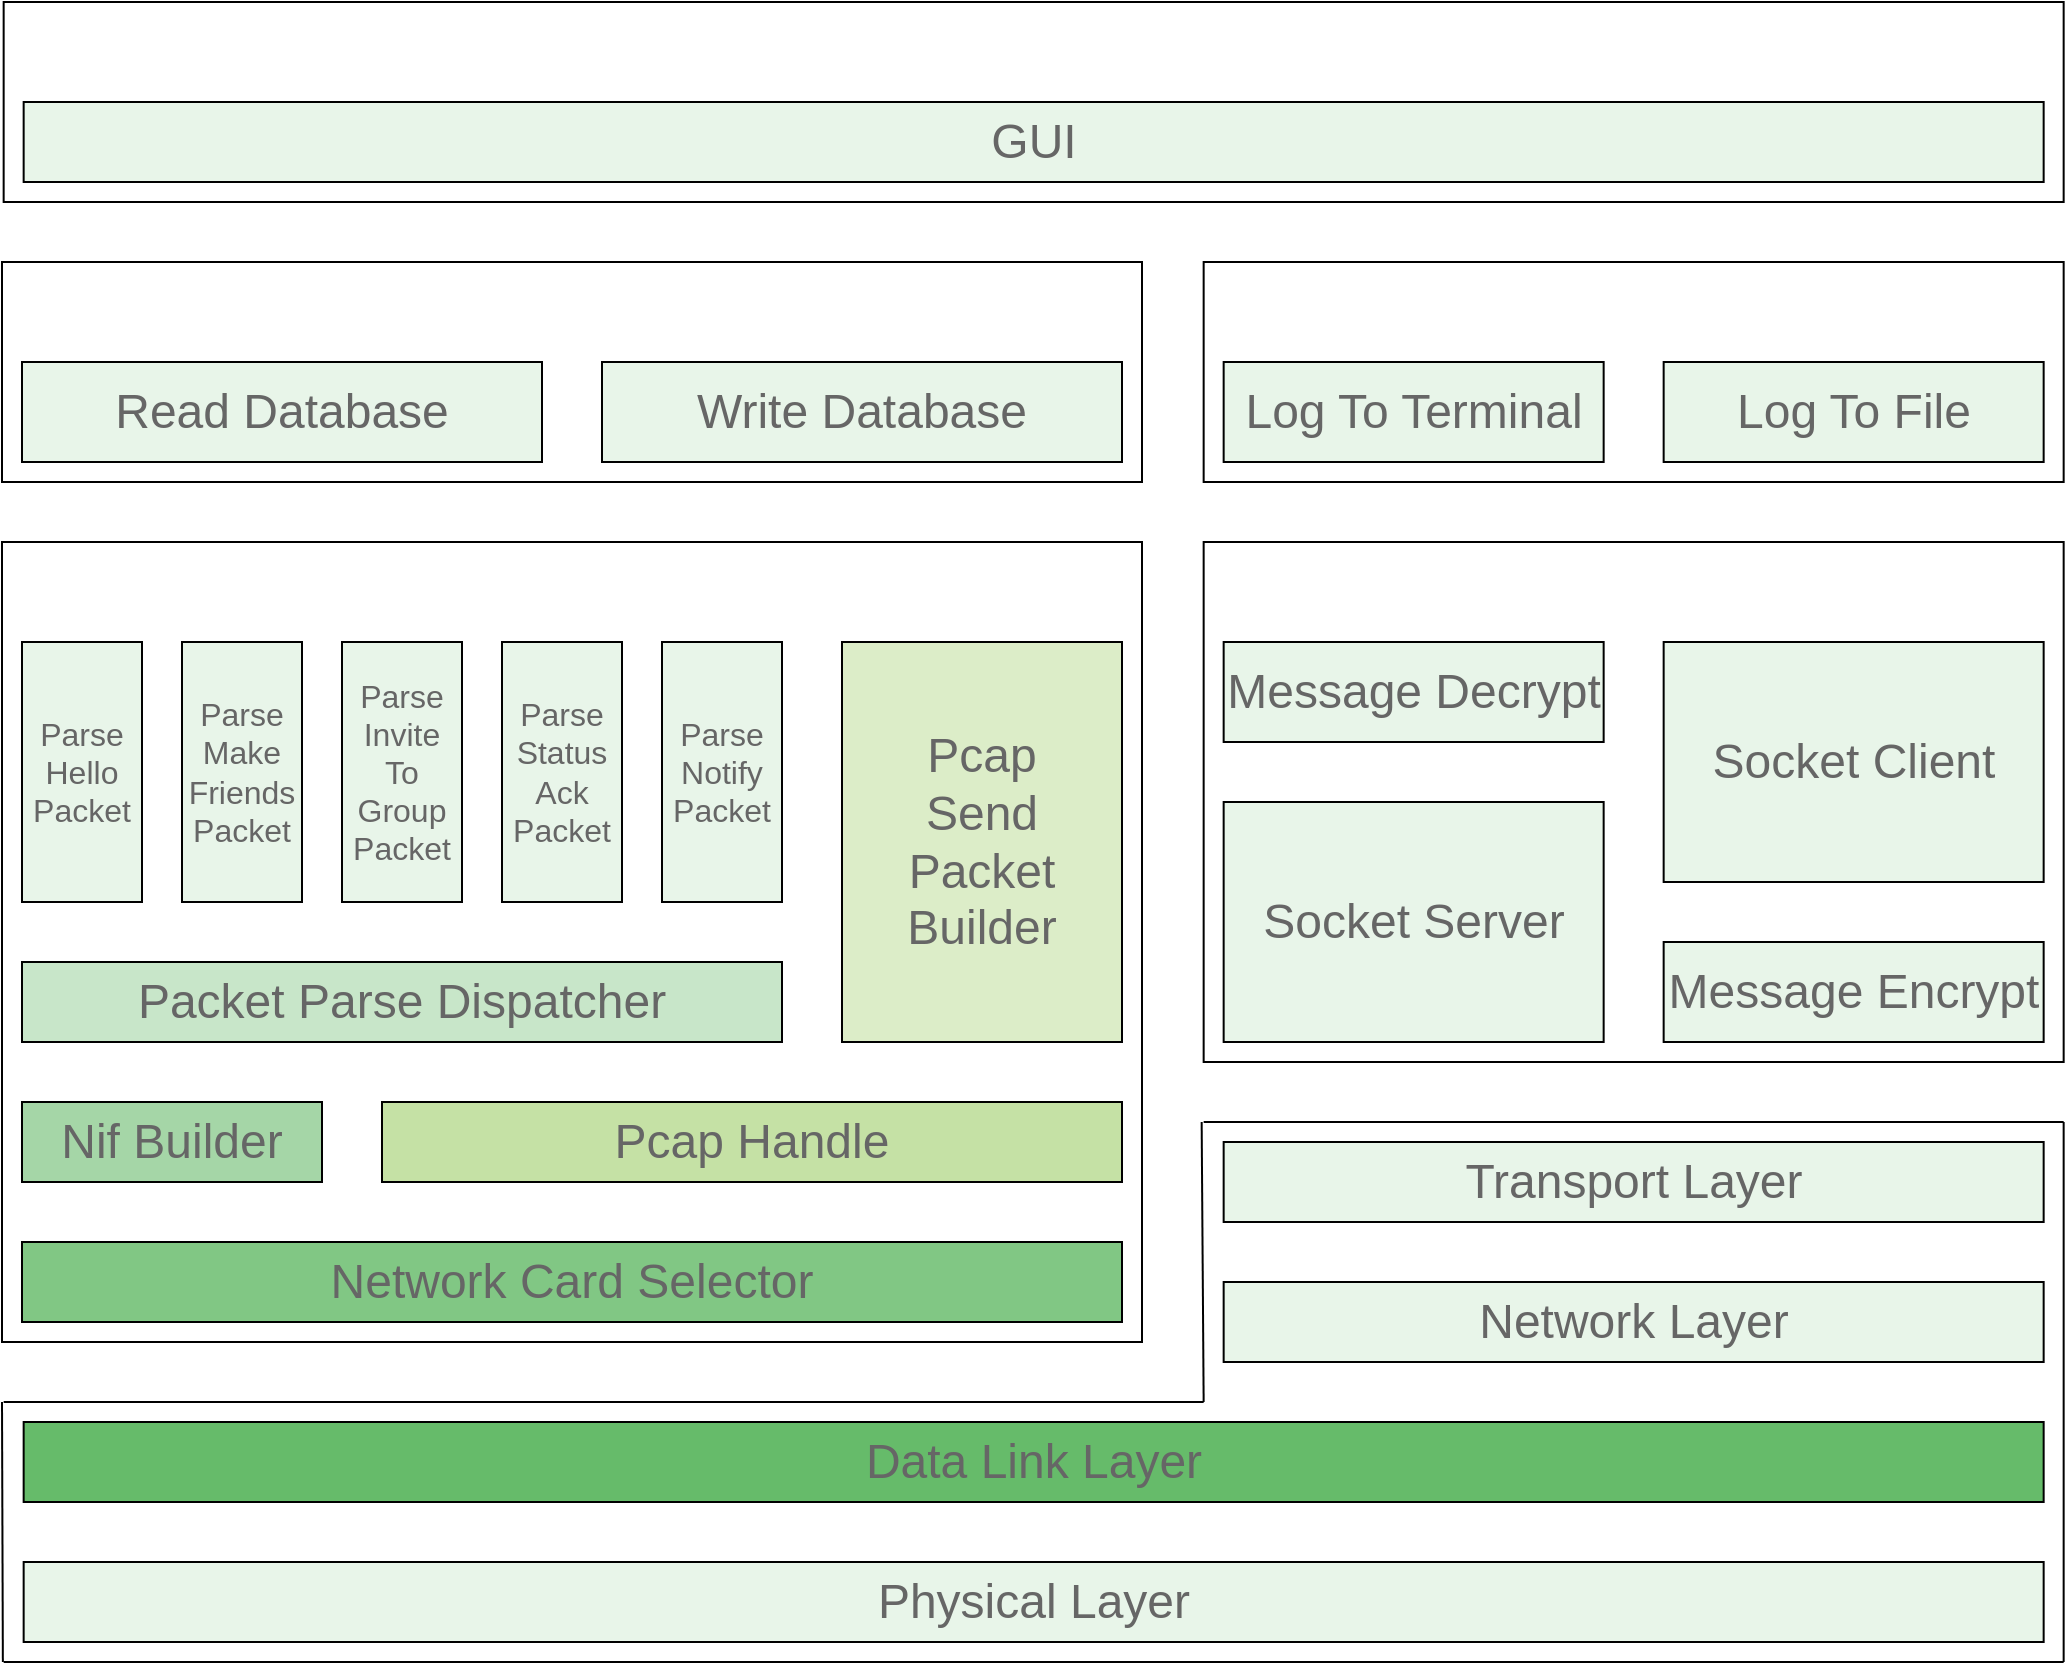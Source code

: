 <mxfile version="14.6.6" type="github">
  <diagram id="JCKB8MocDSN7x97dPDkK" name="Page-1">
    <mxGraphModel dx="1483" dy="897" grid="1" gridSize="10" guides="1" tooltips="1" connect="1" arrows="1" fold="1" page="1" pageScale="1" pageWidth="1654" pageHeight="2336" math="0" shadow="0">
      <root>
        <mxCell id="0" />
        <mxCell id="1" parent="0" />
        <mxCell id="Dv_WCurl7W9lhUE-oqcY-84" value="" style="group" vertex="1" connectable="0" parent="1">
          <mxGeometry x="880.83" y="690" width="430" height="260" as="geometry" />
        </mxCell>
        <mxCell id="Dv_WCurl7W9lhUE-oqcY-34" value="" style="rounded=0;whiteSpace=wrap;html=1;fillColor=none;" vertex="1" parent="Dv_WCurl7W9lhUE-oqcY-84">
          <mxGeometry width="430" height="260" as="geometry" />
        </mxCell>
        <mxCell id="Dv_WCurl7W9lhUE-oqcY-28" value="&lt;font color=&quot;#666666&quot;&gt;&lt;span style=&quot;font-size: 24px&quot;&gt;Socket Server&lt;/span&gt;&lt;/font&gt;" style="rounded=0;whiteSpace=wrap;html=1;strokeColor=#000000;fillColor=#e8f5e9;strokeWidth=1;" vertex="1" parent="Dv_WCurl7W9lhUE-oqcY-84">
          <mxGeometry x="10" y="130" width="190" height="120" as="geometry" />
        </mxCell>
        <mxCell id="Dv_WCurl7W9lhUE-oqcY-30" value="&lt;span style=&quot;color: rgb(102 , 102 , 102) ; font-size: 24px&quot;&gt;Socket Client&lt;/span&gt;" style="rounded=0;whiteSpace=wrap;html=1;strokeColor=#000000;fillColor=#e8f5e9;strokeWidth=1;" vertex="1" parent="Dv_WCurl7W9lhUE-oqcY-84">
          <mxGeometry x="230" y="50" width="190" height="120" as="geometry" />
        </mxCell>
        <mxCell id="Dv_WCurl7W9lhUE-oqcY-31" value="&lt;span style=&quot;color: rgb(102 , 102 , 102) ; font-size: 24px&quot;&gt;Message Decrypt&lt;/span&gt;" style="rounded=0;whiteSpace=wrap;html=1;strokeColor=#000000;fillColor=#e8f5e9;strokeWidth=1;" vertex="1" parent="Dv_WCurl7W9lhUE-oqcY-84">
          <mxGeometry x="10" y="50" width="190" height="50" as="geometry" />
        </mxCell>
        <mxCell id="Dv_WCurl7W9lhUE-oqcY-32" value="&lt;span style=&quot;color: rgb(102 , 102 , 102) ; font-size: 24px&quot;&gt;Message Encrypt&lt;/span&gt;" style="rounded=0;whiteSpace=wrap;html=1;strokeColor=#000000;fillColor=#e8f5e9;strokeWidth=1;" vertex="1" parent="Dv_WCurl7W9lhUE-oqcY-84">
          <mxGeometry x="230" y="200" width="190" height="50" as="geometry" />
        </mxCell>
        <mxCell id="Dv_WCurl7W9lhUE-oqcY-85" value="" style="group" vertex="1" connectable="0" parent="1">
          <mxGeometry x="280" y="690" width="570" height="400" as="geometry" />
        </mxCell>
        <mxCell id="Dv_WCurl7W9lhUE-oqcY-33" value="" style="rounded=0;whiteSpace=wrap;html=1;strokeColor=#000000;fillColor=none;" vertex="1" parent="Dv_WCurl7W9lhUE-oqcY-85">
          <mxGeometry width="570" height="400" as="geometry" />
        </mxCell>
        <mxCell id="Dv_WCurl7W9lhUE-oqcY-10" value="&lt;font style=&quot;font-size: 24px&quot; color=&quot;#666666&quot;&gt;Nif Builder&lt;/font&gt;" style="rounded=0;whiteSpace=wrap;html=1;fillColor=#a5d6a7;strokeWidth=1;" vertex="1" parent="Dv_WCurl7W9lhUE-oqcY-85">
          <mxGeometry x="10" y="280" width="150" height="40" as="geometry" />
        </mxCell>
        <mxCell id="Dv_WCurl7W9lhUE-oqcY-11" value="&lt;font color=&quot;#666666&quot;&gt;&lt;span style=&quot;font-size: 24px&quot;&gt;Pcap Handle&lt;/span&gt;&lt;/font&gt;" style="rounded=0;whiteSpace=wrap;html=1;fillColor=#c5e1a5;strokeWidth=1;" vertex="1" parent="Dv_WCurl7W9lhUE-oqcY-85">
          <mxGeometry x="190" y="280" width="370" height="40" as="geometry" />
        </mxCell>
        <mxCell id="Dv_WCurl7W9lhUE-oqcY-16" value="&lt;font color=&quot;#666666&quot;&gt;&lt;span style=&quot;font-size: 24px&quot;&gt;Packet Parse Dispatcher&lt;/span&gt;&lt;/font&gt;" style="rounded=0;whiteSpace=wrap;html=1;strokeColor=#000000;fillColor=#c8e6c9;strokeWidth=1;" vertex="1" parent="Dv_WCurl7W9lhUE-oqcY-85">
          <mxGeometry x="10" y="210" width="380" height="40" as="geometry" />
        </mxCell>
        <mxCell id="Dv_WCurl7W9lhUE-oqcY-17" value="&lt;span style=&quot;color: rgb(102 , 102 , 102) ; font-size: 24px&quot;&gt;Pcap&lt;br&gt;Send&lt;br&gt;Packet&lt;br&gt;Builder&lt;br&gt;&lt;/span&gt;" style="rounded=0;whiteSpace=wrap;html=1;strokeColor=#000000;fillColor=#dcedc8;strokeWidth=1;" vertex="1" parent="Dv_WCurl7W9lhUE-oqcY-85">
          <mxGeometry x="420" y="50" width="140" height="200" as="geometry" />
        </mxCell>
        <mxCell id="Dv_WCurl7W9lhUE-oqcY-18" value="&lt;span style=&quot;color: rgb(102 , 102 , 102) ; font-size: 16px&quot;&gt;Parse&lt;br&gt;Hello&lt;br&gt;Packet&lt;br&gt;&lt;/span&gt;" style="rounded=0;whiteSpace=wrap;html=1;strokeColor=#000000;fillColor=#e8f5e9;strokeWidth=1;" vertex="1" parent="Dv_WCurl7W9lhUE-oqcY-85">
          <mxGeometry x="10" y="50" width="60" height="130" as="geometry" />
        </mxCell>
        <mxCell id="Dv_WCurl7W9lhUE-oqcY-19" value="&lt;span style=&quot;color: rgb(102 , 102 , 102) ; font-size: 16px&quot;&gt;Parse&lt;/span&gt;&lt;br style=&quot;color: rgb(102 , 102 , 102) ; font-size: 16px&quot;&gt;&lt;font color=&quot;#666666&quot;&gt;&lt;span style=&quot;font-size: 16px&quot;&gt;Make&lt;br&gt;Friends&lt;/span&gt;&lt;/font&gt;&lt;br style=&quot;color: rgb(102 , 102 , 102) ; font-size: 16px&quot;&gt;&lt;span style=&quot;color: rgb(102 , 102 , 102) ; font-size: 16px&quot;&gt;Packet&lt;/span&gt;" style="rounded=0;whiteSpace=wrap;html=1;strokeColor=#000000;fillColor=#e8f5e9;strokeWidth=1;" vertex="1" parent="Dv_WCurl7W9lhUE-oqcY-85">
          <mxGeometry x="90" y="50" width="60" height="130" as="geometry" />
        </mxCell>
        <mxCell id="Dv_WCurl7W9lhUE-oqcY-20" value="&lt;span style=&quot;color: rgb(102 , 102 , 102) ; font-size: 16px&quot;&gt;Parse&lt;/span&gt;&lt;br style=&quot;color: rgb(102 , 102 , 102) ; font-size: 16px&quot;&gt;&lt;span style=&quot;color: rgb(102 , 102 , 102) ; font-size: 16px&quot;&gt;Invite&lt;br&gt;&lt;/span&gt;&lt;span style=&quot;color: rgb(102 , 102 , 102) ; font-size: 16px&quot;&gt;To&lt;br&gt;&lt;/span&gt;&lt;font color=&quot;#666666&quot;&gt;&lt;span style=&quot;font-size: 16px&quot;&gt;Group&lt;/span&gt;&lt;/font&gt;&lt;br style=&quot;color: rgb(102 , 102 , 102) ; font-size: 16px&quot;&gt;&lt;span style=&quot;color: rgb(102 , 102 , 102) ; font-size: 16px&quot;&gt;Packet&lt;/span&gt;" style="rounded=0;whiteSpace=wrap;html=1;strokeColor=#000000;fillColor=#e8f5e9;strokeWidth=1;" vertex="1" parent="Dv_WCurl7W9lhUE-oqcY-85">
          <mxGeometry x="170" y="50" width="60" height="130" as="geometry" />
        </mxCell>
        <mxCell id="Dv_WCurl7W9lhUE-oqcY-21" value="&lt;span style=&quot;color: rgb(102 , 102 , 102) ; font-size: 16px&quot;&gt;Parse&lt;/span&gt;&lt;br style=&quot;color: rgb(102 , 102 , 102) ; font-size: 16px&quot;&gt;&lt;span style=&quot;color: rgb(102 , 102 , 102) ; font-size: 16px&quot;&gt;Status&lt;br&gt;&lt;/span&gt;&lt;font color=&quot;#666666&quot;&gt;&lt;span style=&quot;font-size: 16px&quot;&gt;Ack&lt;/span&gt;&lt;/font&gt;&lt;br style=&quot;color: rgb(102 , 102 , 102) ; font-size: 16px&quot;&gt;&lt;span style=&quot;color: rgb(102 , 102 , 102) ; font-size: 16px&quot;&gt;Packet&lt;/span&gt;" style="rounded=0;whiteSpace=wrap;html=1;strokeColor=#000000;fillColor=#e8f5e9;strokeWidth=1;" vertex="1" parent="Dv_WCurl7W9lhUE-oqcY-85">
          <mxGeometry x="250" y="50" width="60" height="130" as="geometry" />
        </mxCell>
        <mxCell id="Dv_WCurl7W9lhUE-oqcY-22" value="&lt;span style=&quot;color: rgb(102 , 102 , 102) ; font-size: 16px&quot;&gt;Parse&lt;/span&gt;&lt;br style=&quot;color: rgb(102 , 102 , 102) ; font-size: 16px&quot;&gt;&lt;font color=&quot;#666666&quot;&gt;&lt;span style=&quot;font-size: 16px&quot;&gt;Notify&lt;/span&gt;&lt;/font&gt;&lt;br style=&quot;color: rgb(102 , 102 , 102) ; font-size: 16px&quot;&gt;&lt;span style=&quot;color: rgb(102 , 102 , 102) ; font-size: 16px&quot;&gt;Packet&lt;/span&gt;" style="rounded=0;whiteSpace=wrap;html=1;strokeColor=#000000;fillColor=#e8f5e9;strokeWidth=1;" vertex="1" parent="Dv_WCurl7W9lhUE-oqcY-85">
          <mxGeometry x="330" y="50" width="60" height="130" as="geometry" />
        </mxCell>
        <mxCell id="Dv_WCurl7W9lhUE-oqcY-9" value="&lt;font style=&quot;font-size: 24px&quot; color=&quot;#666666&quot;&gt;Network Card Selector&lt;/font&gt;" style="rounded=0;whiteSpace=wrap;html=1;fillColor=#81c784;strokeWidth=1;" vertex="1" parent="Dv_WCurl7W9lhUE-oqcY-85">
          <mxGeometry x="10" y="350" width="550" height="40" as="geometry" />
        </mxCell>
        <mxCell id="Dv_WCurl7W9lhUE-oqcY-91" value="" style="group" vertex="1" connectable="0" parent="1">
          <mxGeometry x="880.83" y="550" width="430" height="110" as="geometry" />
        </mxCell>
        <mxCell id="Dv_WCurl7W9lhUE-oqcY-88" value="" style="rounded=0;whiteSpace=wrap;html=1;strokeColor=#000000;strokeWidth=1;fillColor=none;gradientColor=none;" vertex="1" parent="Dv_WCurl7W9lhUE-oqcY-91">
          <mxGeometry width="430" height="110" as="geometry" />
        </mxCell>
        <mxCell id="Dv_WCurl7W9lhUE-oqcY-89" value="&lt;font color=&quot;#666666&quot;&gt;&lt;span style=&quot;font-size: 24px&quot;&gt;Log To Terminal&lt;/span&gt;&lt;/font&gt;" style="rounded=0;whiteSpace=wrap;html=1;strokeColor=#000000;fillColor=#e8f5e9;" vertex="1" parent="Dv_WCurl7W9lhUE-oqcY-91">
          <mxGeometry x="10" y="50" width="190" height="50" as="geometry" />
        </mxCell>
        <mxCell id="Dv_WCurl7W9lhUE-oqcY-90" value="&lt;span style=&quot;color: rgb(102 , 102 , 102) ; font-size: 24px&quot;&gt;Log To File&lt;/span&gt;" style="rounded=0;whiteSpace=wrap;html=1;strokeColor=#000000;fillColor=#e8f5e9;" vertex="1" parent="Dv_WCurl7W9lhUE-oqcY-91">
          <mxGeometry x="230" y="50" width="190" height="50" as="geometry" />
        </mxCell>
        <mxCell id="Dv_WCurl7W9lhUE-oqcY-92" value="" style="group" vertex="1" connectable="0" parent="1">
          <mxGeometry x="280" y="550" width="570" height="110" as="geometry" />
        </mxCell>
        <mxCell id="Dv_WCurl7W9lhUE-oqcY-86" value="" style="rounded=0;whiteSpace=wrap;html=1;strokeColor=#000000;strokeWidth=1;fillColor=none;gradientColor=none;" vertex="1" parent="Dv_WCurl7W9lhUE-oqcY-92">
          <mxGeometry width="570" height="110" as="geometry" />
        </mxCell>
        <mxCell id="Dv_WCurl7W9lhUE-oqcY-36" value="&lt;font color=&quot;#666666&quot;&gt;&lt;span style=&quot;font-size: 24px&quot;&gt;Read Database&lt;/span&gt;&lt;/font&gt;" style="rounded=0;whiteSpace=wrap;html=1;strokeColor=#000000;fillColor=#e8f5e9;" vertex="1" parent="Dv_WCurl7W9lhUE-oqcY-92">
          <mxGeometry x="10" y="50" width="260" height="50" as="geometry" />
        </mxCell>
        <mxCell id="Dv_WCurl7W9lhUE-oqcY-37" value="&lt;font color=&quot;#666666&quot;&gt;&lt;span style=&quot;font-size: 24px&quot;&gt;Write Database&lt;/span&gt;&lt;/font&gt;" style="rounded=0;whiteSpace=wrap;html=1;strokeColor=#000000;fillColor=#e8f5e9;" vertex="1" parent="Dv_WCurl7W9lhUE-oqcY-92">
          <mxGeometry x="300" y="50" width="260" height="50" as="geometry" />
        </mxCell>
        <mxCell id="Dv_WCurl7W9lhUE-oqcY-94" value="" style="group" vertex="1" connectable="0" parent="1">
          <mxGeometry x="280.83" y="420" width="1030" height="100" as="geometry" />
        </mxCell>
        <mxCell id="Dv_WCurl7W9lhUE-oqcY-93" value="" style="rounded=0;whiteSpace=wrap;html=1;strokeColor=#000000;strokeWidth=1;fillColor=none;gradientColor=none;" vertex="1" parent="Dv_WCurl7W9lhUE-oqcY-94">
          <mxGeometry width="1030" height="100" as="geometry" />
        </mxCell>
        <mxCell id="Dv_WCurl7W9lhUE-oqcY-41" value="&lt;font color=&quot;#666666&quot;&gt;&lt;span style=&quot;font-size: 24px&quot;&gt;GUI&lt;/span&gt;&lt;/font&gt;" style="rounded=0;whiteSpace=wrap;html=1;strokeColor=#000000;fillColor=#e8f5e9;" vertex="1" parent="Dv_WCurl7W9lhUE-oqcY-94">
          <mxGeometry x="10" y="50" width="1010" height="40" as="geometry" />
        </mxCell>
        <mxCell id="Dv_WCurl7W9lhUE-oqcY-112" value="" style="group" vertex="1" connectable="0" parent="1">
          <mxGeometry x="280.0" y="980" width="1030.83" height="270" as="geometry" />
        </mxCell>
        <mxCell id="Dv_WCurl7W9lhUE-oqcY-111" value="" style="group" vertex="1" connectable="0" parent="Dv_WCurl7W9lhUE-oqcY-112">
          <mxGeometry width="1030.83" height="270" as="geometry" />
        </mxCell>
        <mxCell id="Dv_WCurl7W9lhUE-oqcY-74" value="" style="endArrow=none;html=1;strokeWidth=1;" edge="1" parent="Dv_WCurl7W9lhUE-oqcY-111">
          <mxGeometry x="10.83" width="50" height="50" as="geometry">
            <mxPoint x="1030.83" y="270" as="sourcePoint" />
            <mxPoint x="0.83" y="270" as="targetPoint" />
          </mxGeometry>
        </mxCell>
        <mxCell id="Dv_WCurl7W9lhUE-oqcY-96" value="" style="endArrow=none;html=1;strokeWidth=1;" edge="1" parent="Dv_WCurl7W9lhUE-oqcY-111">
          <mxGeometry x="610.83" y="-270" width="50" height="50" as="geometry">
            <mxPoint x="1030.83" as="sourcePoint" />
            <mxPoint x="600.83" as="targetPoint" />
          </mxGeometry>
        </mxCell>
        <mxCell id="Dv_WCurl7W9lhUE-oqcY-97" value="" style="endArrow=none;html=1;strokeWidth=1;" edge="1" parent="Dv_WCurl7W9lhUE-oqcY-111">
          <mxGeometry x="10.83" y="30" width="50" height="50" as="geometry">
            <mxPoint x="1030.83" y="270" as="sourcePoint" />
            <mxPoint x="1030.83" as="targetPoint" />
          </mxGeometry>
        </mxCell>
        <mxCell id="Dv_WCurl7W9lhUE-oqcY-98" value="" style="endArrow=none;html=1;strokeWidth=1;" edge="1" parent="Dv_WCurl7W9lhUE-oqcY-111">
          <mxGeometry x="-1020" y="170" width="50" height="50" as="geometry">
            <mxPoint x="0.43" y="270" as="sourcePoint" />
            <mxPoint y="140" as="targetPoint" />
          </mxGeometry>
        </mxCell>
        <mxCell id="Dv_WCurl7W9lhUE-oqcY-99" value="" style="endArrow=none;html=1;strokeWidth=1;" edge="1" parent="Dv_WCurl7W9lhUE-oqcY-111">
          <mxGeometry x="-420.6" y="30" width="50" height="50" as="geometry">
            <mxPoint x="600.83" y="140" as="sourcePoint" />
            <mxPoint x="599.83" as="targetPoint" />
          </mxGeometry>
        </mxCell>
        <mxCell id="Dv_WCurl7W9lhUE-oqcY-106" value="" style="endArrow=none;html=1;strokeWidth=1;" edge="1" parent="Dv_WCurl7W9lhUE-oqcY-111">
          <mxGeometry x="10.83" y="-130" width="50" height="50" as="geometry">
            <mxPoint x="600.83" y="140" as="sourcePoint" />
            <mxPoint x="0.83" y="140" as="targetPoint" />
          </mxGeometry>
        </mxCell>
        <mxCell id="Dv_WCurl7W9lhUE-oqcY-23" value="&lt;font color=&quot;#666666&quot;&gt;&lt;span style=&quot;font-size: 24px&quot;&gt;Data Link Layer&lt;/span&gt;&lt;/font&gt;" style="rounded=0;whiteSpace=wrap;html=1;strokeColor=#000000;fillColor=#66bb6a;strokeWidth=1;" vertex="1" parent="Dv_WCurl7W9lhUE-oqcY-112">
          <mxGeometry x="10.83" y="150" width="1010" height="40" as="geometry" />
        </mxCell>
        <mxCell id="Dv_WCurl7W9lhUE-oqcY-25" value="&lt;font color=&quot;#666666&quot;&gt;&lt;span style=&quot;font-size: 24px&quot;&gt;Physical Layer&lt;/span&gt;&lt;/font&gt;" style="rounded=0;whiteSpace=wrap;html=1;strokeColor=#000000;fillColor=#e8f5e9;strokeWidth=1;" vertex="1" parent="Dv_WCurl7W9lhUE-oqcY-112">
          <mxGeometry x="10.83" y="220" width="1010" height="40" as="geometry" />
        </mxCell>
        <mxCell id="Dv_WCurl7W9lhUE-oqcY-79" value="&lt;span style=&quot;color: rgb(102 , 102 , 102) ; font-size: 24px&quot;&gt;Transport Layer&lt;/span&gt;" style="rounded=0;whiteSpace=wrap;html=1;strokeColor=#000000;fillColor=#e8f5e9;strokeWidth=1;" vertex="1" parent="Dv_WCurl7W9lhUE-oqcY-112">
          <mxGeometry x="610.83" y="10" width="410" height="40" as="geometry" />
        </mxCell>
        <mxCell id="Dv_WCurl7W9lhUE-oqcY-80" value="&lt;span style=&quot;color: rgb(102 , 102 , 102) ; font-size: 24px&quot;&gt;Network Layer&lt;/span&gt;" style="rounded=0;whiteSpace=wrap;html=1;strokeColor=#000000;fillColor=#e8f5e9;strokeWidth=1;" vertex="1" parent="Dv_WCurl7W9lhUE-oqcY-112">
          <mxGeometry x="610.83" y="80" width="410" height="40" as="geometry" />
        </mxCell>
      </root>
    </mxGraphModel>
  </diagram>
</mxfile>
